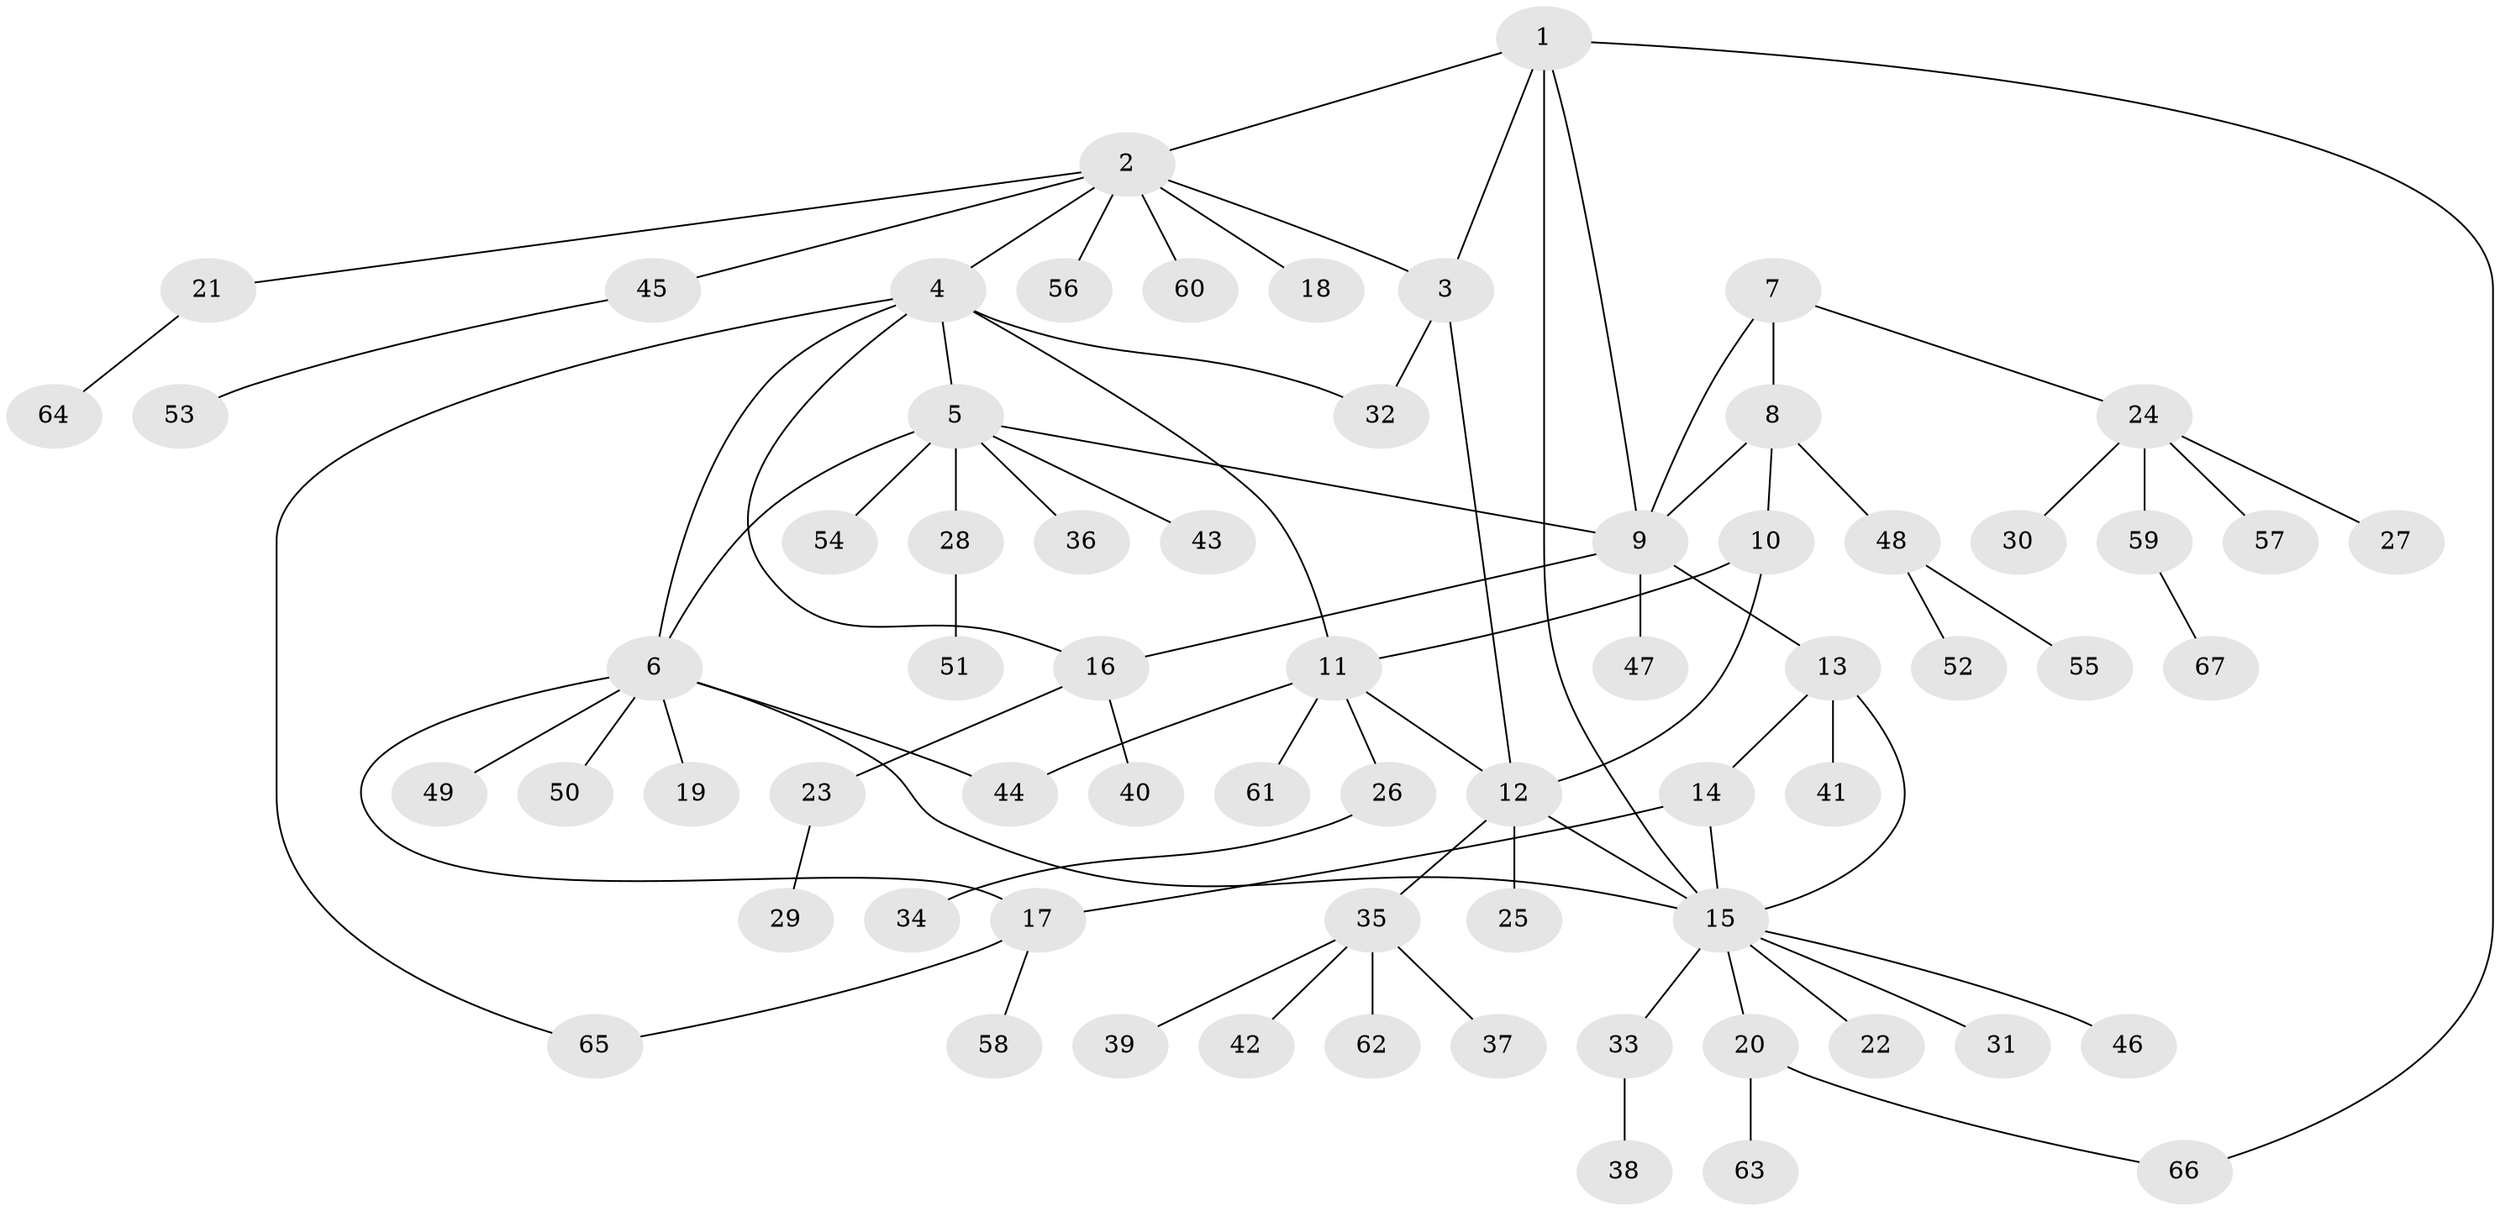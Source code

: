 // Generated by graph-tools (version 1.1) at 2025/50/03/09/25 03:50:34]
// undirected, 67 vertices, 83 edges
graph export_dot {
graph [start="1"]
  node [color=gray90,style=filled];
  1;
  2;
  3;
  4;
  5;
  6;
  7;
  8;
  9;
  10;
  11;
  12;
  13;
  14;
  15;
  16;
  17;
  18;
  19;
  20;
  21;
  22;
  23;
  24;
  25;
  26;
  27;
  28;
  29;
  30;
  31;
  32;
  33;
  34;
  35;
  36;
  37;
  38;
  39;
  40;
  41;
  42;
  43;
  44;
  45;
  46;
  47;
  48;
  49;
  50;
  51;
  52;
  53;
  54;
  55;
  56;
  57;
  58;
  59;
  60;
  61;
  62;
  63;
  64;
  65;
  66;
  67;
  1 -- 2;
  1 -- 3;
  1 -- 9;
  1 -- 15;
  1 -- 66;
  2 -- 3;
  2 -- 4;
  2 -- 18;
  2 -- 21;
  2 -- 45;
  2 -- 56;
  2 -- 60;
  3 -- 12;
  3 -- 32;
  4 -- 5;
  4 -- 6;
  4 -- 11;
  4 -- 16;
  4 -- 32;
  4 -- 65;
  5 -- 6;
  5 -- 9;
  5 -- 28;
  5 -- 36;
  5 -- 43;
  5 -- 54;
  6 -- 15;
  6 -- 17;
  6 -- 19;
  6 -- 44;
  6 -- 49;
  6 -- 50;
  7 -- 8;
  7 -- 9;
  7 -- 24;
  8 -- 9;
  8 -- 10;
  8 -- 48;
  9 -- 13;
  9 -- 16;
  9 -- 47;
  10 -- 11;
  10 -- 12;
  11 -- 12;
  11 -- 26;
  11 -- 44;
  11 -- 61;
  12 -- 15;
  12 -- 25;
  12 -- 35;
  13 -- 14;
  13 -- 15;
  13 -- 41;
  14 -- 15;
  14 -- 17;
  15 -- 20;
  15 -- 22;
  15 -- 31;
  15 -- 33;
  15 -- 46;
  16 -- 23;
  16 -- 40;
  17 -- 58;
  17 -- 65;
  20 -- 63;
  20 -- 66;
  21 -- 64;
  23 -- 29;
  24 -- 27;
  24 -- 30;
  24 -- 57;
  24 -- 59;
  26 -- 34;
  28 -- 51;
  33 -- 38;
  35 -- 37;
  35 -- 39;
  35 -- 42;
  35 -- 62;
  45 -- 53;
  48 -- 52;
  48 -- 55;
  59 -- 67;
}
